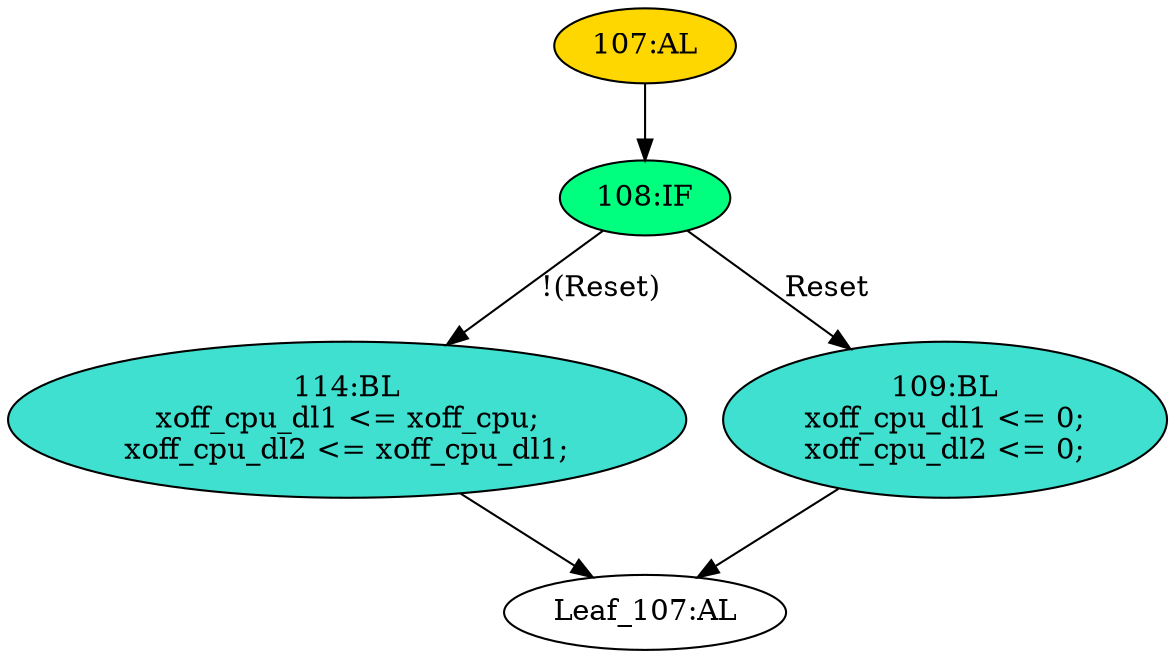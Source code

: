 strict digraph "" {
	node [label="\N"];
	"114:BL"	 [ast="<pyverilog.vparser.ast.Block object at 0x7f5c9ac70410>",
		fillcolor=turquoise,
		label="114:BL
xoff_cpu_dl1 <= xoff_cpu;
xoff_cpu_dl2 <= xoff_cpu_dl1;",
		statements="[<pyverilog.vparser.ast.NonblockingSubstitution object at 0x7f5c9ac70050>, <pyverilog.vparser.ast.NonblockingSubstitution object \
at 0x7f5c9ac70250>]",
		style=filled,
		typ=Block];
	"Leaf_107:AL"	 [def_var="['xoff_cpu_dl1', 'xoff_cpu_dl2']",
		label="Leaf_107:AL"];
	"114:BL" -> "Leaf_107:AL"	 [cond="[]",
		lineno=None];
	"107:AL"	 [ast="<pyverilog.vparser.ast.Always object at 0x7f5c9b86ea90>",
		clk_sens=True,
		fillcolor=gold,
		label="107:AL",
		sens="['Clk', 'Reset']",
		statements="[]",
		style=filled,
		typ=Always,
		use_var="['Reset', 'xoff_cpu_dl1', 'xoff_cpu']"];
	"108:IF"	 [ast="<pyverilog.vparser.ast.IfStatement object at 0x7f5c9ac70590>",
		fillcolor=springgreen,
		label="108:IF",
		statements="[]",
		style=filled,
		typ=IfStatement];
	"107:AL" -> "108:IF"	 [cond="[]",
		lineno=None];
	"108:IF" -> "114:BL"	 [cond="['Reset']",
		label="!(Reset)",
		lineno=108];
	"109:BL"	 [ast="<pyverilog.vparser.ast.Block object at 0x7f5c9ac70650>",
		fillcolor=turquoise,
		label="109:BL
xoff_cpu_dl1 <= 0;
xoff_cpu_dl2 <= 0;",
		statements="[<pyverilog.vparser.ast.NonblockingSubstitution object at 0x7f5c9ac70690>, <pyverilog.vparser.ast.NonblockingSubstitution object \
at 0x7f5c9ac70810>]",
		style=filled,
		typ=Block];
	"108:IF" -> "109:BL"	 [cond="['Reset']",
		label=Reset,
		lineno=108];
	"109:BL" -> "Leaf_107:AL"	 [cond="[]",
		lineno=None];
}
